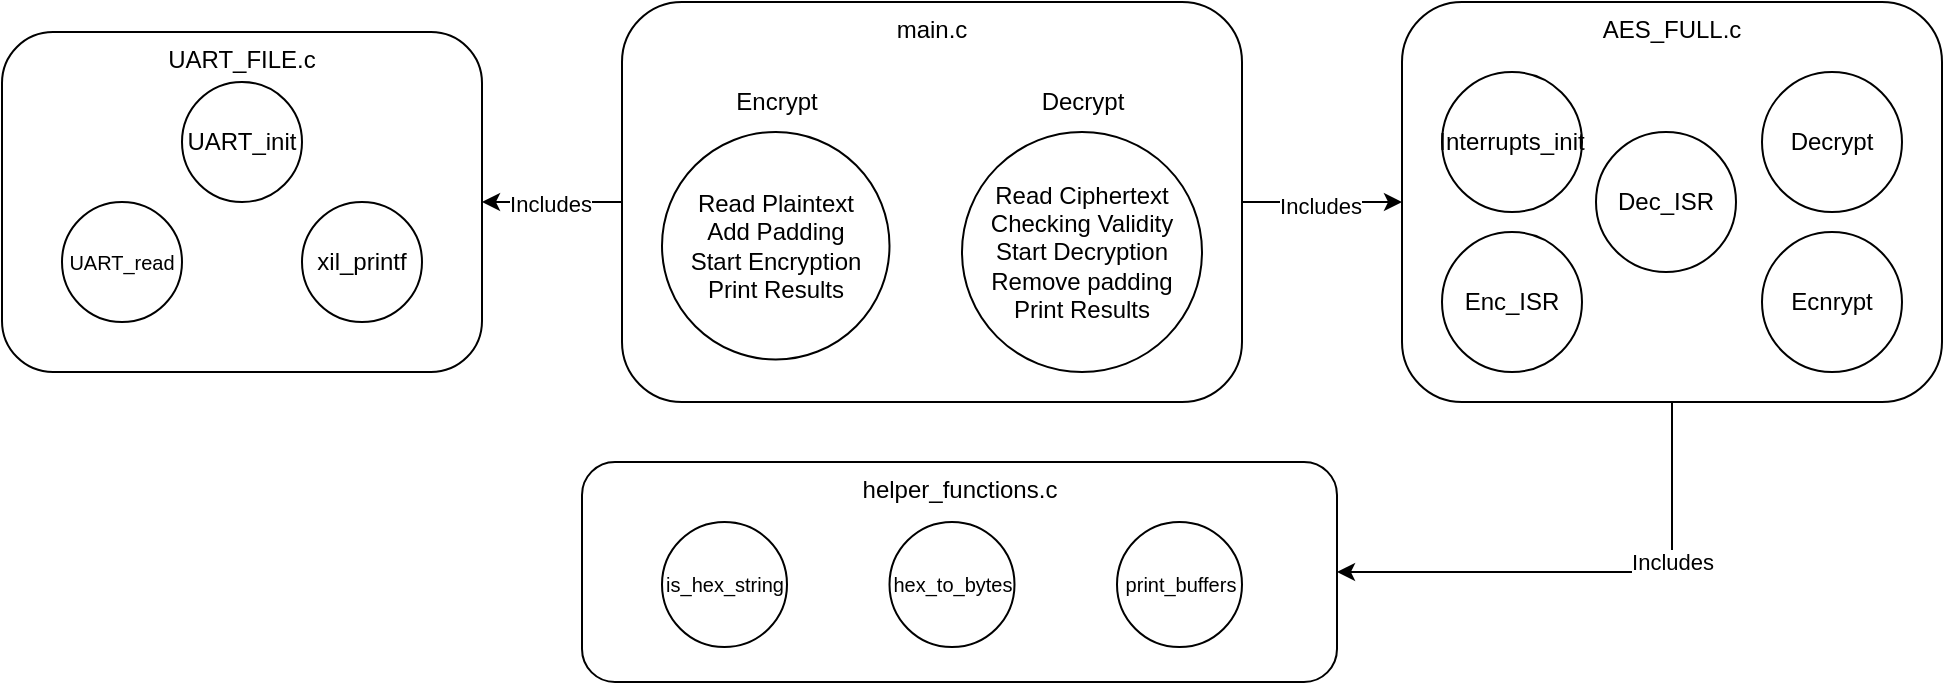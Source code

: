 <mxfile version="25.0.3">
  <diagram name="Page-1" id="_En3aG1eVPpiFEDkc72I">
    <mxGraphModel dx="2253" dy="791" grid="1" gridSize="10" guides="1" tooltips="1" connect="1" arrows="1" fold="1" page="1" pageScale="1" pageWidth="827" pageHeight="1169" math="0" shadow="0">
      <root>
        <mxCell id="0" />
        <mxCell id="1" parent="0" />
        <mxCell id="ztdGjRFsdOMcVXPntAQP-23" style="edgeStyle=orthogonalEdgeStyle;rounded=0;orthogonalLoop=1;jettySize=auto;html=1;exitX=0;exitY=0.5;exitDx=0;exitDy=0;entryX=1;entryY=0.5;entryDx=0;entryDy=0;" edge="1" parent="1" source="ztdGjRFsdOMcVXPntAQP-1" target="ztdGjRFsdOMcVXPntAQP-4">
          <mxGeometry relative="1" as="geometry" />
        </mxCell>
        <mxCell id="ztdGjRFsdOMcVXPntAQP-24" value="Includes" style="edgeLabel;html=1;align=center;verticalAlign=middle;resizable=0;points=[];" vertex="1" connectable="0" parent="ztdGjRFsdOMcVXPntAQP-23">
          <mxGeometry x="0.033" y="1" relative="1" as="geometry">
            <mxPoint as="offset" />
          </mxGeometry>
        </mxCell>
        <mxCell id="ztdGjRFsdOMcVXPntAQP-25" style="edgeStyle=orthogonalEdgeStyle;rounded=0;orthogonalLoop=1;jettySize=auto;html=1;exitX=1;exitY=0.5;exitDx=0;exitDy=0;entryX=0;entryY=0.5;entryDx=0;entryDy=0;" edge="1" parent="1" source="ztdGjRFsdOMcVXPntAQP-1" target="ztdGjRFsdOMcVXPntAQP-2">
          <mxGeometry relative="1" as="geometry" />
        </mxCell>
        <mxCell id="ztdGjRFsdOMcVXPntAQP-26" value="Includes" style="edgeLabel;html=1;align=center;verticalAlign=middle;resizable=0;points=[];" vertex="1" connectable="0" parent="ztdGjRFsdOMcVXPntAQP-25">
          <mxGeometry x="-0.025" y="-2" relative="1" as="geometry">
            <mxPoint as="offset" />
          </mxGeometry>
        </mxCell>
        <mxCell id="ztdGjRFsdOMcVXPntAQP-1" value="main.c" style="rounded=1;whiteSpace=wrap;html=1;verticalAlign=top;fillColor=none;" vertex="1" parent="1">
          <mxGeometry x="270" y="250" width="310" height="200" as="geometry" />
        </mxCell>
        <mxCell id="ztdGjRFsdOMcVXPntAQP-27" style="edgeStyle=orthogonalEdgeStyle;rounded=0;orthogonalLoop=1;jettySize=auto;html=1;exitX=0.5;exitY=1;exitDx=0;exitDy=0;entryX=1;entryY=0.5;entryDx=0;entryDy=0;" edge="1" parent="1" source="ztdGjRFsdOMcVXPntAQP-2" target="ztdGjRFsdOMcVXPntAQP-5">
          <mxGeometry relative="1" as="geometry" />
        </mxCell>
        <mxCell id="ztdGjRFsdOMcVXPntAQP-28" value="Includes" style="edgeLabel;html=1;align=center;verticalAlign=middle;resizable=0;points=[];" vertex="1" connectable="0" parent="ztdGjRFsdOMcVXPntAQP-27">
          <mxGeometry x="-0.365" relative="1" as="geometry">
            <mxPoint as="offset" />
          </mxGeometry>
        </mxCell>
        <mxCell id="ztdGjRFsdOMcVXPntAQP-2" value="AES_FULL.c" style="rounded=1;whiteSpace=wrap;html=1;fillColor=none;verticalAlign=top;" vertex="1" parent="1">
          <mxGeometry x="660" y="250" width="270" height="200" as="geometry" />
        </mxCell>
        <mxCell id="ztdGjRFsdOMcVXPntAQP-4" value="UART_FILE.c" style="rounded=1;whiteSpace=wrap;html=1;fillColor=none;verticalAlign=top;" vertex="1" parent="1">
          <mxGeometry x="-40" y="265" width="240" height="170" as="geometry" />
        </mxCell>
        <mxCell id="ztdGjRFsdOMcVXPntAQP-5" value="helper_functions.c" style="rounded=1;whiteSpace=wrap;html=1;fillColor=none;verticalAlign=top;" vertex="1" parent="1">
          <mxGeometry x="250" y="480" width="377.5" height="110" as="geometry" />
        </mxCell>
        <mxCell id="ztdGjRFsdOMcVXPntAQP-16" value="Read Plaintext&lt;div&gt;Add Padding&lt;/div&gt;&lt;div&gt;Start Encryption&lt;br&gt;Print Results&lt;/div&gt;" style="ellipse;whiteSpace=wrap;html=1;aspect=fixed;fillColor=default;" vertex="1" parent="1">
          <mxGeometry x="290" y="315" width="113.75" height="113.75" as="geometry" />
        </mxCell>
        <mxCell id="ztdGjRFsdOMcVXPntAQP-17" value="Read Ciphertext&lt;div&gt;Checking Validity&lt;/div&gt;&lt;div&gt;Start Decryption&lt;/div&gt;&lt;div&gt;Remove padding&lt;br&gt;Print Results&lt;/div&gt;" style="ellipse;whiteSpace=wrap;html=1;aspect=fixed;fillColor=default;" vertex="1" parent="1">
          <mxGeometry x="440" y="315" width="120" height="120" as="geometry" />
        </mxCell>
        <mxCell id="ztdGjRFsdOMcVXPntAQP-18" value="Encrypt" style="text;html=1;align=center;verticalAlign=middle;resizable=0;points=[];autosize=1;strokeColor=none;fillColor=none;" vertex="1" parent="1">
          <mxGeometry x="316.88" y="285" width="60" height="30" as="geometry" />
        </mxCell>
        <mxCell id="ztdGjRFsdOMcVXPntAQP-19" value="Decrypt" style="text;html=1;align=center;verticalAlign=middle;resizable=0;points=[];autosize=1;strokeColor=none;fillColor=none;" vertex="1" parent="1">
          <mxGeometry x="470" y="285" width="60" height="30" as="geometry" />
        </mxCell>
        <mxCell id="ztdGjRFsdOMcVXPntAQP-20" value="&lt;font style=&quot;font-size: 10px;&quot;&gt;UART_read&lt;/font&gt;" style="ellipse;whiteSpace=wrap;html=1;aspect=fixed;" vertex="1" parent="1">
          <mxGeometry x="-10" y="350" width="60" height="60" as="geometry" />
        </mxCell>
        <mxCell id="ztdGjRFsdOMcVXPntAQP-21" value="UART_init" style="ellipse;whiteSpace=wrap;html=1;aspect=fixed;" vertex="1" parent="1">
          <mxGeometry x="50" y="290" width="60" height="60" as="geometry" />
        </mxCell>
        <mxCell id="ztdGjRFsdOMcVXPntAQP-22" value="xil_printf" style="ellipse;whiteSpace=wrap;html=1;aspect=fixed;" vertex="1" parent="1">
          <mxGeometry x="110" y="350" width="60" height="60" as="geometry" />
        </mxCell>
        <mxCell id="ztdGjRFsdOMcVXPntAQP-29" value="Interrupts_init" style="ellipse;whiteSpace=wrap;html=1;aspect=fixed;" vertex="1" parent="1">
          <mxGeometry x="680" y="285" width="70" height="70" as="geometry" />
        </mxCell>
        <mxCell id="ztdGjRFsdOMcVXPntAQP-30" value="Decrypt" style="ellipse;whiteSpace=wrap;html=1;aspect=fixed;" vertex="1" parent="1">
          <mxGeometry x="840" y="285" width="70" height="70" as="geometry" />
        </mxCell>
        <mxCell id="ztdGjRFsdOMcVXPntAQP-31" value="Enc_ISR" style="ellipse;whiteSpace=wrap;html=1;aspect=fixed;" vertex="1" parent="1">
          <mxGeometry x="680" y="365" width="70" height="70" as="geometry" />
        </mxCell>
        <mxCell id="ztdGjRFsdOMcVXPntAQP-32" value="Ecnrypt" style="ellipse;whiteSpace=wrap;html=1;aspect=fixed;" vertex="1" parent="1">
          <mxGeometry x="840" y="365" width="70" height="70" as="geometry" />
        </mxCell>
        <mxCell id="ztdGjRFsdOMcVXPntAQP-33" value="Dec_ISR" style="ellipse;whiteSpace=wrap;html=1;aspect=fixed;" vertex="1" parent="1">
          <mxGeometry x="757" y="315" width="70" height="70" as="geometry" />
        </mxCell>
        <mxCell id="ztdGjRFsdOMcVXPntAQP-34" value="&lt;font style=&quot;font-size: 10px;&quot;&gt;is_hex_string&lt;/font&gt;" style="ellipse;whiteSpace=wrap;html=1;aspect=fixed;" vertex="1" parent="1">
          <mxGeometry x="290" y="510" width="62.5" height="62.5" as="geometry" />
        </mxCell>
        <mxCell id="ztdGjRFsdOMcVXPntAQP-35" value="hex_to_bytes" style="ellipse;whiteSpace=wrap;html=1;aspect=fixed;fontSize=10;" vertex="1" parent="1">
          <mxGeometry x="403.75" y="510" width="62.5" height="62.5" as="geometry" />
        </mxCell>
        <mxCell id="ztdGjRFsdOMcVXPntAQP-36" value="&lt;font style=&quot;font-size: 10px;&quot;&gt;print_buffers&lt;/font&gt;" style="ellipse;whiteSpace=wrap;html=1;aspect=fixed;" vertex="1" parent="1">
          <mxGeometry x="517.5" y="510" width="62.5" height="62.5" as="geometry" />
        </mxCell>
      </root>
    </mxGraphModel>
  </diagram>
</mxfile>
